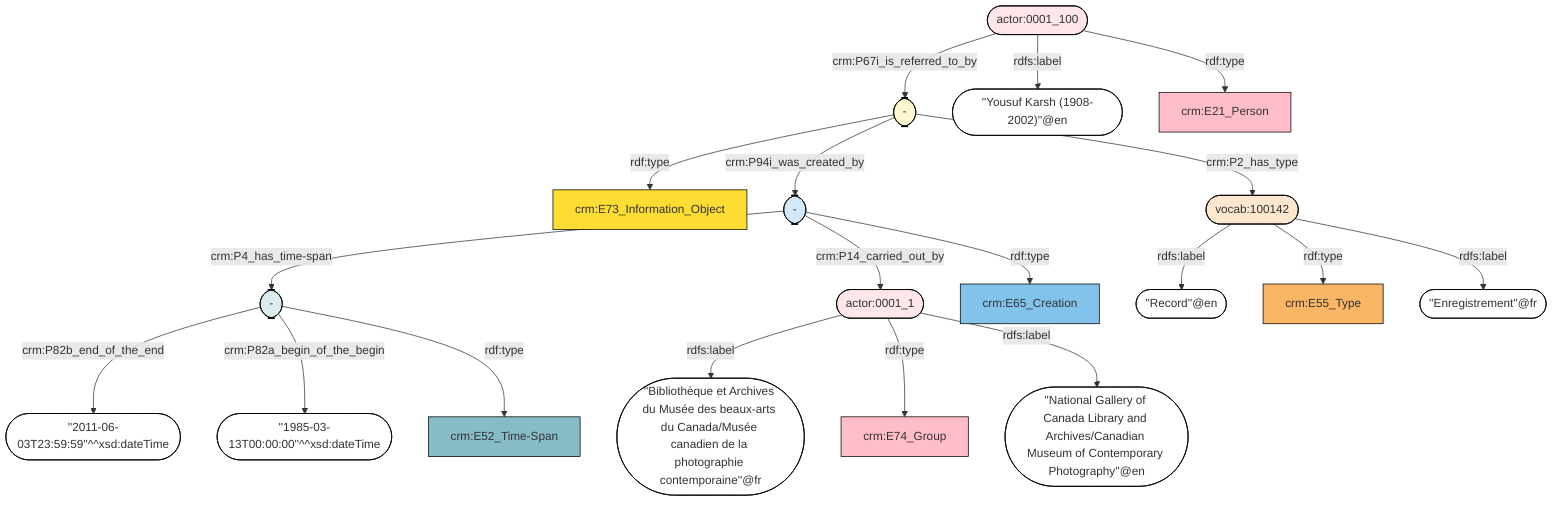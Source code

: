 flowchart TD
classDef Literal fill:#ffffff,stroke:#000000;
classDef Literal_URI fill:,stroke:;
classDef E1_CRM_Entity fill:#ffffff,stroke:#000000;
classDef E1_CRM_Entity_URI fill:#ffffff,stroke:#000000;
classDef E2_Temporal_Entity fill:#82c3ec,stroke:#000000;
classDef E2_Temporal_Entity_URI fill:#d2e9f9,stroke:#000000;
classDef E55_Type fill:#fab565,stroke:#000000;
classDef E55_Type_URI fill:#fde7ce,stroke:#000000;
classDef E52_Time-Span fill:#86bcc8,stroke:#000000;
classDef E52_Time-Span_URI fill:#dcebef,stroke:#000000;
classDef E41_Appellation fill:#fef3ba,stroke:#000000;
classDef E41_Appellation_URI fill:#fffae6,stroke:#000000;
classDef E53_Place fill:#94cc7d,stroke:#000000;
classDef E53_Place_URI fill:#e1f1da,stroke:#000000;
classDef E77_Persistent_Item fill:#ffffff,stroke:#000000;
classDef E77_Persistent_Item_URI fill:#ffffff,stroke:#000000;
classDef E28_Conceptual_Object fill:#fddc34,stroke:#000000;
classDef E28_Conceptual_Object_URI fill:#fef6cd,stroke:#000000;
classDef E18_Physical_Thing fill:#e1ba9c,stroke:#000000;
classDef E18_Physical_Thing_URI fill:#f3e5d8,stroke:#000000;
classDef E39_Actor fill:#ffbdca,stroke:#000000;
classDef E39_Actor_URI fill:#ffe6eb,stroke:#000000;
classDef PC0_Typed_CRM_Property fill:#cc80ff,stroke:#000000;
classDef PC0_Typed_CRM_Property_URI fill:#ebccff,stroke:#000000;
classDef Multi fill:#cccccc,stroke:#000000;
classDef Multi_URI fill:#cccccc,stroke:#000000;
0(["-"]):::E28_Conceptual_Object_URI -->|rdf:type| 1["crm:E73_Information_Object"]:::E28_Conceptual_Object
2(["actor:0001_1"]) -->|rdfs:label| 3(["''Bibliothèque et Archives du Musée des beaux-arts du Canada/Musée canadien de la photographie contemporaine''@fr"]):::Literal
4(["-"]) -->|crm:P4_has_time-span| 5(["-"])
4(["-"]):::E2_Temporal_Entity_URI -->|rdf:type| 6["crm:E65_Creation"]:::E2_Temporal_Entity
5(["-"]) -->|crm:P82b_end_of_the_end| 7(["''2011-06-03T23:59:59''^^xsd:dateTime"]):::Literal
8(["vocab:100142"]) -->|rdfs:label| 9(["''Record''@en"]):::Literal
10(["actor:0001_100"]) -->|rdfs:label| 11(["''Yousuf Karsh (1908-2002)''@en"]):::Literal
0(["-"]) -->|crm:P94i_was_created_by| 4(["-"])
10(["actor:0001_100"]):::E39_Actor_URI -->|rdf:type| 12["crm:E21_Person"]:::E39_Actor
5(["-"]) -->|crm:P82a_begin_of_the_begin| 13(["''1985-03-13T00:00:00''^^xsd:dateTime"]):::Literal
5(["-"]):::E52_Time-Span_URI -->|rdf:type| 14["crm:E52_Time-Span"]:::E52_Time-Span
2(["actor:0001_1"]):::E39_Actor_URI -->|rdf:type| 15["crm:E74_Group"]:::E39_Actor
2(["actor:0001_1"]) -->|rdfs:label| 16(["''National Gallery of Canada Library and Archives/Canadian Museum of Contemporary Photography''@en"]):::Literal
8(["vocab:100142"]):::E55_Type_URI -->|rdf:type| 17["crm:E55_Type"]:::E55_Type
0(["-"]) -->|crm:P2_has_type| 8(["vocab:100142"])
4(["-"]) -->|crm:P14_carried_out_by| 2(["actor:0001_1"])
10(["actor:0001_100"]) -->|crm:P67i_is_referred_to_by| 0(["-"])
8(["vocab:100142"]) -->|rdfs:label| 18(["''Enregistrement''@fr"]):::Literal